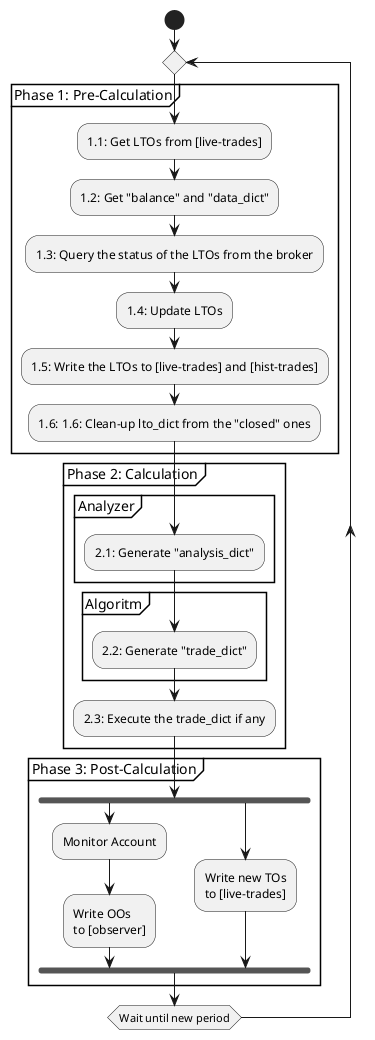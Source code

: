 @startuml
start

repeat
  partition "Phase 1: Pre-Calculation" {

      :1.1: Get LTOs from [live-trades];
      :1.2: Get "balance" and "data_dict";
      :1.3: Query the status of the LTOs from the broker;
      :1.4: Update LTOs;
      :1.5: Write the LTOs to [live-trades] and [hist-trades];
      :1.6: 1.6: Clean-up lto_dict from the "closed" ones;
  }

  partition "Phase 2: Calculation" {
    partition Analyzer {
      :2.1: Generate "analysis_dict";
    }
    partition Algoritm {
      :2.2: Generate "trade_dict";
    }
    :2.3: Execute the trade_dict if any;
  }

  partition "Phase 3: Post-Calculation" {
    fork
      :Monitor Account;
      :Write OOs\nto [observer];
    fork again
      :Write new TOs\nto [live-trades];
    end fork
  }
repeat while (Wait until new period)
@enduml